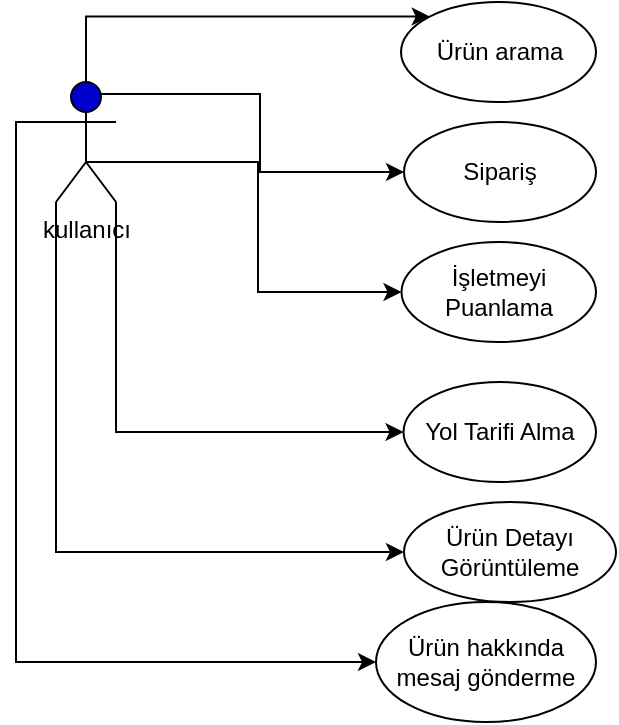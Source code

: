 <mxfile version="26.2.14">
  <diagram name="Sayfa -1" id="xSNr79x4Tpk4nXBcuwWG">
    <mxGraphModel dx="974" dy="420" grid="1" gridSize="10" guides="1" tooltips="1" connect="1" arrows="1" fold="1" page="1" pageScale="1" pageWidth="827" pageHeight="1169" math="0" shadow="0">
      <root>
        <mxCell id="0" />
        <mxCell id="1" parent="0" />
        <mxCell id="xJU09WL2dgdVKUeDreAP-10" style="edgeStyle=orthogonalEdgeStyle;rounded=0;orthogonalLoop=1;jettySize=auto;html=1;" edge="1" parent="1">
          <mxGeometry relative="1" as="geometry">
            <mxPoint x="420" y="90" as="targetPoint" />
            <mxPoint x="420" y="90" as="sourcePoint" />
          </mxGeometry>
        </mxCell>
        <mxCell id="xJU09WL2dgdVKUeDreAP-11" style="edgeStyle=orthogonalEdgeStyle;rounded=0;orthogonalLoop=1;jettySize=auto;html=1;exitX=0.5;exitY=0;exitDx=0;exitDy=0;exitPerimeter=0;entryX=0;entryY=0;entryDx=0;entryDy=0;" edge="1" parent="1" source="xJU09WL2dgdVKUeDreAP-3" target="xJU09WL2dgdVKUeDreAP-4">
          <mxGeometry relative="1" as="geometry" />
        </mxCell>
        <mxCell id="xJU09WL2dgdVKUeDreAP-12" style="edgeStyle=orthogonalEdgeStyle;rounded=0;orthogonalLoop=1;jettySize=auto;html=1;exitX=0.75;exitY=0.1;exitDx=0;exitDy=0;exitPerimeter=0;entryX=0;entryY=0.5;entryDx=0;entryDy=0;" edge="1" parent="1" source="xJU09WL2dgdVKUeDreAP-3" target="xJU09WL2dgdVKUeDreAP-5">
          <mxGeometry relative="1" as="geometry" />
        </mxCell>
        <mxCell id="xJU09WL2dgdVKUeDreAP-13" style="edgeStyle=orthogonalEdgeStyle;rounded=0;orthogonalLoop=1;jettySize=auto;html=1;exitX=0.5;exitY=0.5;exitDx=0;exitDy=0;exitPerimeter=0;entryX=0;entryY=0.5;entryDx=0;entryDy=0;" edge="1" parent="1" source="xJU09WL2dgdVKUeDreAP-3" target="xJU09WL2dgdVKUeDreAP-6">
          <mxGeometry relative="1" as="geometry">
            <Array as="points">
              <mxPoint x="265" y="130" />
              <mxPoint x="351" y="130" />
              <mxPoint x="351" y="195" />
            </Array>
          </mxGeometry>
        </mxCell>
        <mxCell id="xJU09WL2dgdVKUeDreAP-14" style="edgeStyle=orthogonalEdgeStyle;rounded=0;orthogonalLoop=1;jettySize=auto;html=1;exitX=1;exitY=1;exitDx=0;exitDy=0;exitPerimeter=0;entryX=0;entryY=0.5;entryDx=0;entryDy=0;" edge="1" parent="1" source="xJU09WL2dgdVKUeDreAP-3" target="xJU09WL2dgdVKUeDreAP-7">
          <mxGeometry relative="1" as="geometry" />
        </mxCell>
        <mxCell id="xJU09WL2dgdVKUeDreAP-15" style="edgeStyle=orthogonalEdgeStyle;rounded=0;orthogonalLoop=1;jettySize=auto;html=1;exitX=0;exitY=1;exitDx=0;exitDy=0;exitPerimeter=0;entryX=0;entryY=0.5;entryDx=0;entryDy=0;" edge="1" parent="1" source="xJU09WL2dgdVKUeDreAP-3" target="xJU09WL2dgdVKUeDreAP-8">
          <mxGeometry relative="1" as="geometry" />
        </mxCell>
        <mxCell id="xJU09WL2dgdVKUeDreAP-17" style="edgeStyle=orthogonalEdgeStyle;rounded=0;orthogonalLoop=1;jettySize=auto;html=1;exitX=0;exitY=0.333;exitDx=0;exitDy=0;exitPerimeter=0;entryX=0;entryY=0.5;entryDx=0;entryDy=0;" edge="1" parent="1" source="xJU09WL2dgdVKUeDreAP-3" target="xJU09WL2dgdVKUeDreAP-16">
          <mxGeometry relative="1" as="geometry" />
        </mxCell>
        <mxCell id="xJU09WL2dgdVKUeDreAP-3" value="kullanıcı&lt;div&gt;&lt;br&gt;&lt;/div&gt;" style="shape=umlActor;verticalLabelPosition=bottom;verticalAlign=top;html=1;outlineConnect=0;fillColor=#0000CC;" vertex="1" parent="1">
          <mxGeometry x="250" y="90" width="30" height="60" as="geometry" />
        </mxCell>
        <mxCell id="xJU09WL2dgdVKUeDreAP-4" value="Ürün arama" style="ellipse;whiteSpace=wrap;html=1;" vertex="1" parent="1">
          <mxGeometry x="422.5" y="50" width="97.5" height="50" as="geometry" />
        </mxCell>
        <mxCell id="xJU09WL2dgdVKUeDreAP-5" value="Sipariş" style="ellipse;whiteSpace=wrap;html=1;" vertex="1" parent="1">
          <mxGeometry x="424" y="110" width="96" height="50" as="geometry" />
        </mxCell>
        <mxCell id="xJU09WL2dgdVKUeDreAP-6" value="İşletmeyi Puanlama" style="ellipse;whiteSpace=wrap;html=1;" vertex="1" parent="1">
          <mxGeometry x="422.75" y="170" width="97.25" height="50" as="geometry" />
        </mxCell>
        <mxCell id="xJU09WL2dgdVKUeDreAP-7" value="Yol Tarifi Alma" style="ellipse;whiteSpace=wrap;html=1;" vertex="1" parent="1">
          <mxGeometry x="423.75" y="240" width="96.25" height="50" as="geometry" />
        </mxCell>
        <mxCell id="xJU09WL2dgdVKUeDreAP-8" value="Ürün Detayı Görüntüleme" style="ellipse;whiteSpace=wrap;html=1;" vertex="1" parent="1">
          <mxGeometry x="424" y="300" width="106" height="50" as="geometry" />
        </mxCell>
        <mxCell id="xJU09WL2dgdVKUeDreAP-16" value="Ürün hakkında mesaj gönderme" style="ellipse;whiteSpace=wrap;html=1;" vertex="1" parent="1">
          <mxGeometry x="410" y="350" width="110" height="60" as="geometry" />
        </mxCell>
      </root>
    </mxGraphModel>
  </diagram>
</mxfile>

